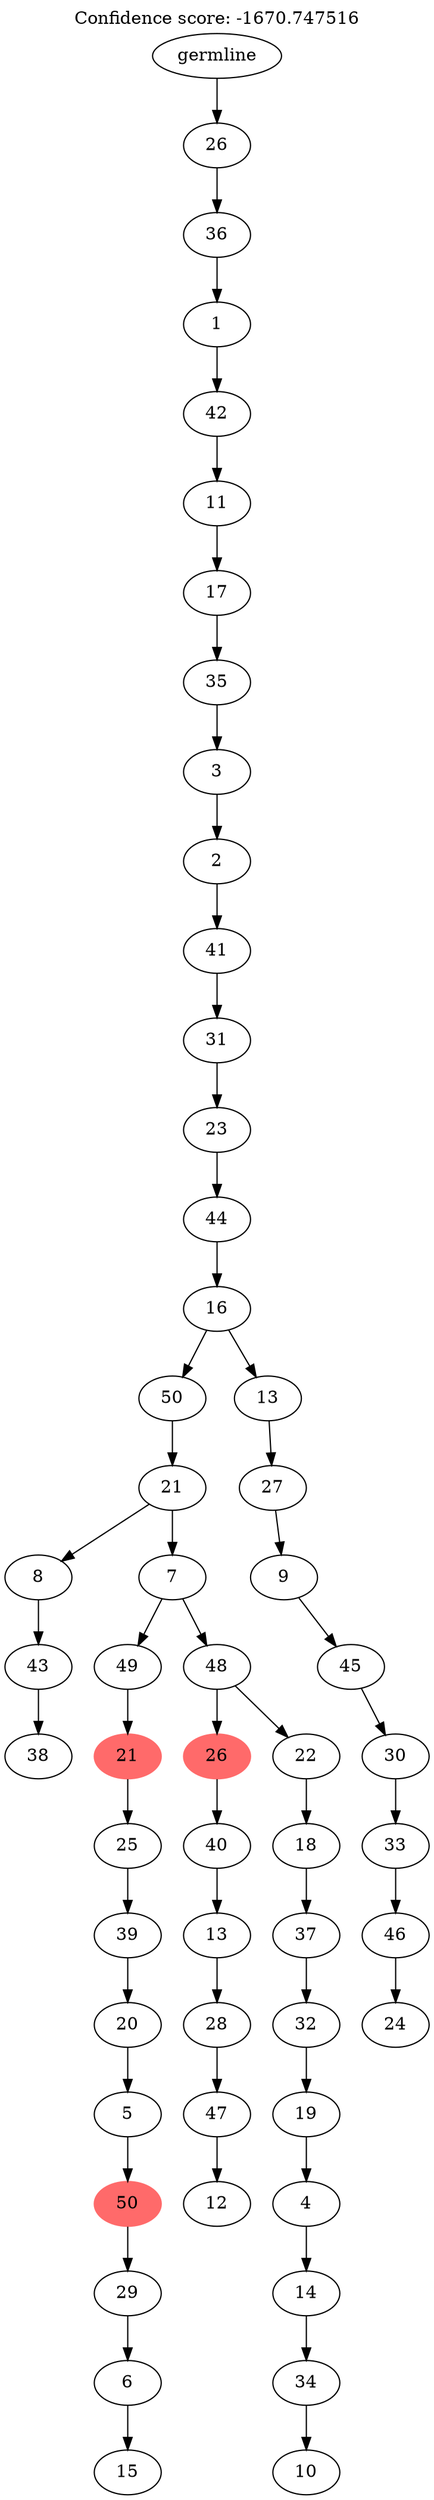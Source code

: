 digraph g {
	"53" -> "54";
	"54" [label="38"];
	"52" -> "53";
	"53" [label="43"];
	"50" -> "51";
	"51" [label="15"];
	"49" -> "50";
	"50" [label="6"];
	"48" -> "49";
	"49" [label="29"];
	"47" -> "48";
	"48" [color=indianred1, style=filled, label="50"];
	"46" -> "47";
	"47" [label="5"];
	"45" -> "46";
	"46" [label="20"];
	"44" -> "45";
	"45" [label="39"];
	"43" -> "44";
	"44" [label="25"];
	"42" -> "43";
	"43" [color=indianred1, style=filled, label="21"];
	"40" -> "41";
	"41" [label="12"];
	"39" -> "40";
	"40" [label="47"];
	"38" -> "39";
	"39" [label="28"];
	"37" -> "38";
	"38" [label="13"];
	"36" -> "37";
	"37" [label="40"];
	"34" -> "35";
	"35" [label="10"];
	"33" -> "34";
	"34" [label="34"];
	"32" -> "33";
	"33" [label="14"];
	"31" -> "32";
	"32" [label="4"];
	"30" -> "31";
	"31" [label="19"];
	"29" -> "30";
	"30" [label="32"];
	"28" -> "29";
	"29" [label="37"];
	"27" -> "28";
	"28" [label="18"];
	"26" -> "27";
	"27" [label="22"];
	"26" -> "36";
	"36" [color=indianred1, style=filled, label="26"];
	"25" -> "26";
	"26" [label="48"];
	"25" -> "42";
	"42" [label="49"];
	"24" -> "25";
	"25" [label="7"];
	"24" -> "52";
	"52" [label="8"];
	"23" -> "24";
	"24" [label="21"];
	"21" -> "22";
	"22" [label="24"];
	"20" -> "21";
	"21" [label="46"];
	"19" -> "20";
	"20" [label="33"];
	"18" -> "19";
	"19" [label="30"];
	"17" -> "18";
	"18" [label="45"];
	"16" -> "17";
	"17" [label="9"];
	"15" -> "16";
	"16" [label="27"];
	"14" -> "15";
	"15" [label="13"];
	"14" -> "23";
	"23" [label="50"];
	"13" -> "14";
	"14" [label="16"];
	"12" -> "13";
	"13" [label="44"];
	"11" -> "12";
	"12" [label="23"];
	"10" -> "11";
	"11" [label="31"];
	"9" -> "10";
	"10" [label="41"];
	"8" -> "9";
	"9" [label="2"];
	"7" -> "8";
	"8" [label="3"];
	"6" -> "7";
	"7" [label="35"];
	"5" -> "6";
	"6" [label="17"];
	"4" -> "5";
	"5" [label="11"];
	"3" -> "4";
	"4" [label="42"];
	"2" -> "3";
	"3" [label="1"];
	"1" -> "2";
	"2" [label="36"];
	"0" -> "1";
	"1" [label="26"];
	"0" [label="germline"];
	labelloc="t";
	label="Confidence score: -1670.747516";
}
